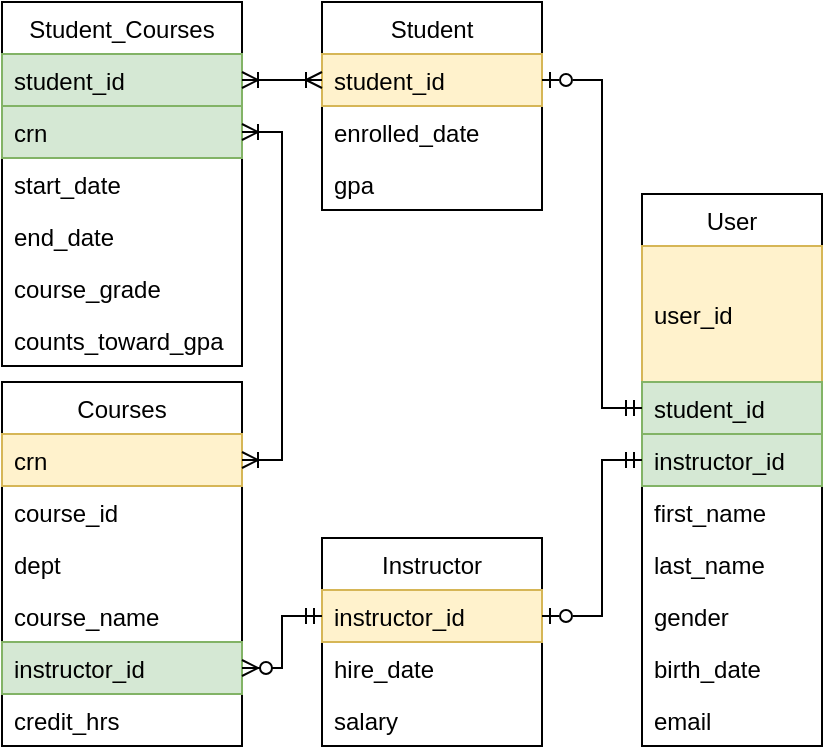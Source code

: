 <mxfile version="15.2.9" type="device"><diagram id="hwYKAndzEaqISlQAEzTK" name="Page-1"><mxGraphModel dx="941" dy="566" grid="1" gridSize="10" guides="1" tooltips="1" connect="1" arrows="1" fold="1" page="1" pageScale="1" pageWidth="850" pageHeight="1100" math="0" shadow="0"><root><mxCell id="0"/><mxCell id="1" parent="0"/><mxCell id="pupiUutSyMbLZqXeLwjT-1" value="Student" style="swimlane;fontStyle=0;childLayout=stackLayout;horizontal=1;startSize=26;fillColor=none;horizontalStack=0;resizeParent=1;resizeParentMax=0;resizeLast=0;collapsible=1;marginBottom=0;" parent="1" vertex="1"><mxGeometry x="180" y="110" width="110" height="104" as="geometry"><mxRectangle x="130" y="100" width="70" height="26" as="alternateBounds"/></mxGeometry></mxCell><mxCell id="pupiUutSyMbLZqXeLwjT-2" value="student_id" style="text;strokeColor=#d6b656;fillColor=#fff2cc;align=left;verticalAlign=top;spacingLeft=4;spacingRight=4;overflow=hidden;rotatable=0;points=[[0,0.5],[1,0.5]];portConstraint=eastwest;" parent="pupiUutSyMbLZqXeLwjT-1" vertex="1"><mxGeometry y="26" width="110" height="26" as="geometry"/></mxCell><mxCell id="3Is1yfh9Df0224IkB4M_-30" value="enrolled_date" style="text;strokeColor=none;fillColor=none;align=left;verticalAlign=top;spacingLeft=4;spacingRight=4;overflow=hidden;rotatable=0;points=[[0,0.5],[1,0.5]];portConstraint=eastwest;" vertex="1" parent="pupiUutSyMbLZqXeLwjT-1"><mxGeometry y="52" width="110" height="26" as="geometry"/></mxCell><mxCell id="pupiUutSyMbLZqXeLwjT-7" value="gpa" style="text;strokeColor=none;fillColor=none;align=left;verticalAlign=top;spacingLeft=4;spacingRight=4;overflow=hidden;rotatable=0;points=[[0,0.5],[1,0.5]];portConstraint=eastwest;" parent="pupiUutSyMbLZqXeLwjT-1" vertex="1"><mxGeometry y="78" width="110" height="26" as="geometry"/></mxCell><mxCell id="pupiUutSyMbLZqXeLwjT-9" value="Student_Courses" style="swimlane;fontStyle=0;childLayout=stackLayout;horizontal=1;startSize=26;fillColor=none;horizontalStack=0;resizeParent=1;resizeParentMax=0;resizeLast=0;collapsible=1;marginBottom=0;" parent="1" vertex="1"><mxGeometry x="20" y="110" width="120" height="182" as="geometry"/></mxCell><mxCell id="pupiUutSyMbLZqXeLwjT-18" value="student_id" style="text;strokeColor=#82b366;fillColor=#d5e8d4;align=left;verticalAlign=top;spacingLeft=4;spacingRight=4;overflow=hidden;rotatable=0;points=[[0,0.5],[1,0.5]];portConstraint=eastwest;" parent="pupiUutSyMbLZqXeLwjT-9" vertex="1"><mxGeometry y="26" width="120" height="26" as="geometry"/></mxCell><mxCell id="pupiUutSyMbLZqXeLwjT-10" value="crn" style="text;strokeColor=#82b366;fillColor=#d5e8d4;align=left;verticalAlign=top;spacingLeft=4;spacingRight=4;overflow=hidden;rotatable=0;points=[[0,0.5],[1,0.5]];portConstraint=eastwest;" parent="pupiUutSyMbLZqXeLwjT-9" vertex="1"><mxGeometry y="52" width="120" height="26" as="geometry"/></mxCell><mxCell id="pupiUutSyMbLZqXeLwjT-38" value="start_date" style="text;strokeColor=none;fillColor=none;align=left;verticalAlign=top;spacingLeft=4;spacingRight=4;overflow=hidden;rotatable=0;points=[[0,0.5],[1,0.5]];portConstraint=eastwest;" parent="pupiUutSyMbLZqXeLwjT-9" vertex="1"><mxGeometry y="78" width="120" height="26" as="geometry"/></mxCell><mxCell id="pupiUutSyMbLZqXeLwjT-37" value="end_date" style="text;strokeColor=none;fillColor=none;align=left;verticalAlign=top;spacingLeft=4;spacingRight=4;overflow=hidden;rotatable=0;points=[[0,0.5],[1,0.5]];portConstraint=eastwest;" parent="pupiUutSyMbLZqXeLwjT-9" vertex="1"><mxGeometry y="104" width="120" height="26" as="geometry"/></mxCell><mxCell id="pupiUutSyMbLZqXeLwjT-39" value="course_grade" style="text;strokeColor=none;fillColor=none;align=left;verticalAlign=top;spacingLeft=4;spacingRight=4;overflow=hidden;rotatable=0;points=[[0,0.5],[1,0.5]];portConstraint=eastwest;" parent="pupiUutSyMbLZqXeLwjT-9" vertex="1"><mxGeometry y="130" width="120" height="26" as="geometry"/></mxCell><mxCell id="pupiUutSyMbLZqXeLwjT-12" value="counts_toward_gpa" style="text;strokeColor=none;fillColor=none;align=left;verticalAlign=top;spacingLeft=4;spacingRight=4;overflow=hidden;rotatable=0;points=[[0,0.5],[1,0.5]];portConstraint=eastwest;" parent="pupiUutSyMbLZqXeLwjT-9" vertex="1"><mxGeometry y="156" width="120" height="26" as="geometry"/></mxCell><mxCell id="pupiUutSyMbLZqXeLwjT-13" value="Courses" style="swimlane;fontStyle=0;childLayout=stackLayout;horizontal=1;startSize=26;horizontalStack=0;resizeParent=1;resizeParentMax=0;resizeLast=0;collapsible=1;marginBottom=0;" parent="1" vertex="1"><mxGeometry x="20" y="300" width="120" height="182" as="geometry"/></mxCell><mxCell id="pupiUutSyMbLZqXeLwjT-14" value="crn" style="text;strokeColor=#d6b656;fillColor=#fff2cc;align=left;verticalAlign=top;spacingLeft=4;spacingRight=4;overflow=hidden;rotatable=0;points=[[0,0.5],[1,0.5]];portConstraint=eastwest;" parent="pupiUutSyMbLZqXeLwjT-13" vertex="1"><mxGeometry y="26" width="120" height="26" as="geometry"/></mxCell><mxCell id="pupiUutSyMbLZqXeLwjT-31" value="course_id" style="text;align=left;verticalAlign=top;spacingLeft=4;spacingRight=4;overflow=hidden;rotatable=0;points=[[0,0.5],[1,0.5]];portConstraint=eastwest;" parent="pupiUutSyMbLZqXeLwjT-13" vertex="1"><mxGeometry y="52" width="120" height="26" as="geometry"/></mxCell><mxCell id="pupiUutSyMbLZqXeLwjT-19" value="dept" style="text;strokeColor=none;fillColor=none;align=left;verticalAlign=top;spacingLeft=4;spacingRight=4;overflow=hidden;rotatable=0;points=[[0,0.5],[1,0.5]];portConstraint=eastwest;" parent="pupiUutSyMbLZqXeLwjT-13" vertex="1"><mxGeometry y="78" width="120" height="26" as="geometry"/></mxCell><mxCell id="pupiUutSyMbLZqXeLwjT-15" value="course_name" style="text;strokeColor=none;fillColor=none;align=left;verticalAlign=top;spacingLeft=4;spacingRight=4;overflow=hidden;rotatable=0;points=[[0,0.5],[1,0.5]];portConstraint=eastwest;" parent="pupiUutSyMbLZqXeLwjT-13" vertex="1"><mxGeometry y="104" width="120" height="26" as="geometry"/></mxCell><mxCell id="pupiUutSyMbLZqXeLwjT-34" value="instructor_id" style="text;strokeColor=#82b366;fillColor=#d5e8d4;align=left;verticalAlign=top;spacingLeft=4;spacingRight=4;overflow=hidden;rotatable=0;points=[[0,0.5],[1,0.5]];portConstraint=eastwest;" parent="pupiUutSyMbLZqXeLwjT-13" vertex="1"><mxGeometry y="130" width="120" height="26" as="geometry"/></mxCell><mxCell id="pupiUutSyMbLZqXeLwjT-21" value="credit_hrs" style="text;strokeColor=none;fillColor=none;align=left;verticalAlign=top;spacingLeft=4;spacingRight=4;overflow=hidden;rotatable=0;points=[[0,0.5],[1,0.5]];portConstraint=eastwest;" parent="pupiUutSyMbLZqXeLwjT-13" vertex="1"><mxGeometry y="156" width="120" height="26" as="geometry"/></mxCell><mxCell id="pupiUutSyMbLZqXeLwjT-22" value="" style="edgeStyle=orthogonalEdgeStyle;rounded=0;orthogonalLoop=1;jettySize=auto;html=1;entryX=0;entryY=0.5;entryDx=0;entryDy=0;startArrow=ERoneToMany;startFill=0;endArrow=ERoneToMany;endFill=0;" parent="1" source="pupiUutSyMbLZqXeLwjT-18" target="pupiUutSyMbLZqXeLwjT-2" edge="1"><mxGeometry relative="1" as="geometry"/></mxCell><mxCell id="pupiUutSyMbLZqXeLwjT-23" value="" style="edgeStyle=orthogonalEdgeStyle;rounded=0;orthogonalLoop=1;jettySize=auto;html=1;startArrow=ERoneToMany;startFill=0;endArrow=ERoneToMany;endFill=0;entryX=1;entryY=0.5;entryDx=0;entryDy=0;exitX=1;exitY=0.5;exitDx=0;exitDy=0;" parent="1" source="pupiUutSyMbLZqXeLwjT-10" target="pupiUutSyMbLZqXeLwjT-14" edge="1"><mxGeometry relative="1" as="geometry"/></mxCell><mxCell id="3Is1yfh9Df0224IkB4M_-18" value="User" style="swimlane;fontStyle=0;childLayout=stackLayout;horizontal=1;startSize=26;horizontalStack=0;resizeParent=1;resizeParentMax=0;resizeLast=0;collapsible=1;marginBottom=0;" vertex="1" parent="1"><mxGeometry x="340" y="206" width="90" height="276" as="geometry"/></mxCell><mxCell id="3Is1yfh9Df0224IkB4M_-19" value="user_id" style="text;strokeColor=#d6b656;fillColor=#fff2cc;align=left;verticalAlign=middle;spacingLeft=4;spacingRight=4;overflow=hidden;rotatable=0;points=[[0,0.5],[1,0.5]];portConstraint=eastwest;" vertex="1" parent="3Is1yfh9Df0224IkB4M_-18"><mxGeometry y="26" width="90" height="68" as="geometry"/></mxCell><mxCell id="3Is1yfh9Df0224IkB4M_-22" value="student_id" style="text;strokeColor=#82b366;fillColor=#d5e8d4;align=left;verticalAlign=top;spacingLeft=4;spacingRight=4;overflow=hidden;rotatable=0;points=[[0,0.5],[1,0.5]];portConstraint=eastwest;" vertex="1" parent="3Is1yfh9Df0224IkB4M_-18"><mxGeometry y="94" width="90" height="26" as="geometry"/></mxCell><mxCell id="3Is1yfh9Df0224IkB4M_-82" value="instructor_id" style="text;strokeColor=#82b366;fillColor=#d5e8d4;align=left;verticalAlign=top;spacingLeft=4;spacingRight=4;overflow=hidden;rotatable=0;points=[[0,0.5],[1,0.5]];portConstraint=eastwest;" vertex="1" parent="3Is1yfh9Df0224IkB4M_-18"><mxGeometry y="120" width="90" height="26" as="geometry"/></mxCell><mxCell id="3Is1yfh9Df0224IkB4M_-81" value="first_name" style="text;strokeColor=none;fillColor=none;align=left;verticalAlign=top;spacingLeft=4;spacingRight=4;overflow=hidden;rotatable=0;points=[[0,0.5],[1,0.5]];portConstraint=eastwest;" vertex="1" parent="3Is1yfh9Df0224IkB4M_-18"><mxGeometry y="146" width="90" height="26" as="geometry"/></mxCell><mxCell id="3Is1yfh9Df0224IkB4M_-23" value="last_name" style="text;strokeColor=none;fillColor=none;align=left;verticalAlign=top;spacingLeft=4;spacingRight=4;overflow=hidden;rotatable=0;points=[[0,0.5],[1,0.5]];portConstraint=eastwest;" vertex="1" parent="3Is1yfh9Df0224IkB4M_-18"><mxGeometry y="172" width="90" height="26" as="geometry"/></mxCell><mxCell id="3Is1yfh9Df0224IkB4M_-24" value="gender" style="text;strokeColor=none;fillColor=none;align=left;verticalAlign=top;spacingLeft=4;spacingRight=4;overflow=hidden;rotatable=0;points=[[0,0.5],[1,0.5]];portConstraint=eastwest;" vertex="1" parent="3Is1yfh9Df0224IkB4M_-18"><mxGeometry y="198" width="90" height="26" as="geometry"/></mxCell><mxCell id="3Is1yfh9Df0224IkB4M_-25" value="birth_date" style="text;strokeColor=none;fillColor=none;align=left;verticalAlign=top;spacingLeft=4;spacingRight=4;overflow=hidden;rotatable=0;points=[[0,0.5],[1,0.5]];portConstraint=eastwest;" vertex="1" parent="3Is1yfh9Df0224IkB4M_-18"><mxGeometry y="224" width="90" height="26" as="geometry"/></mxCell><mxCell id="3Is1yfh9Df0224IkB4M_-26" value="email" style="text;strokeColor=none;fillColor=none;align=left;verticalAlign=top;spacingLeft=4;spacingRight=4;overflow=hidden;rotatable=0;points=[[0,0.5],[1,0.5]];portConstraint=eastwest;" vertex="1" parent="3Is1yfh9Df0224IkB4M_-18"><mxGeometry y="250" width="90" height="26" as="geometry"/></mxCell><mxCell id="3Is1yfh9Df0224IkB4M_-55" style="edgeStyle=orthogonalEdgeStyle;rounded=0;orthogonalLoop=1;jettySize=auto;html=1;exitX=1;exitY=0.5;exitDx=0;exitDy=0;startArrow=ERoneToMany;startFill=0;endArrow=ERzeroToMany;endFill=0;" edge="1" parent="1" source="3Is1yfh9Df0224IkB4M_-46"><mxGeometry relative="1" as="geometry"><mxPoint x="690" y="315.059" as="targetPoint"/></mxGeometry></mxCell><mxCell id="3Is1yfh9Df0224IkB4M_-71" style="edgeStyle=orthogonalEdgeStyle;rounded=0;orthogonalLoop=1;jettySize=auto;html=1;exitX=1;exitY=0.5;exitDx=0;exitDy=0;startArrow=ERzeroToOne;startFill=0;endArrow=ERmandOne;endFill=0;entryX=0;entryY=0.5;entryDx=0;entryDy=0;" edge="1" parent="1" source="pupiUutSyMbLZqXeLwjT-2" target="3Is1yfh9Df0224IkB4M_-22"><mxGeometry relative="1" as="geometry"><mxPoint x="430" y="237" as="sourcePoint"/><mxPoint x="480" y="260" as="targetPoint"/><Array as="points"><mxPoint x="320" y="149"/><mxPoint x="320" y="313"/></Array></mxGeometry></mxCell><mxCell id="3Is1yfh9Df0224IkB4M_-75" value="Instructor" style="swimlane;fontStyle=0;childLayout=stackLayout;horizontal=1;startSize=26;fillColor=none;horizontalStack=0;resizeParent=1;resizeParentMax=0;resizeLast=0;collapsible=1;marginBottom=0;" vertex="1" parent="1"><mxGeometry x="180" y="378" width="110" height="104" as="geometry"><mxRectangle x="130" y="100" width="70" height="26" as="alternateBounds"/></mxGeometry></mxCell><mxCell id="3Is1yfh9Df0224IkB4M_-76" value="instructor_id" style="text;strokeColor=#d6b656;fillColor=#fff2cc;align=left;verticalAlign=top;spacingLeft=4;spacingRight=4;overflow=hidden;rotatable=0;points=[[0,0.5],[1,0.5]];portConstraint=eastwest;" vertex="1" parent="3Is1yfh9Df0224IkB4M_-75"><mxGeometry y="26" width="110" height="26" as="geometry"/></mxCell><mxCell id="3Is1yfh9Df0224IkB4M_-77" value="hire_date" style="text;strokeColor=none;fillColor=none;align=left;verticalAlign=top;spacingLeft=4;spacingRight=4;overflow=hidden;rotatable=0;points=[[0,0.5],[1,0.5]];portConstraint=eastwest;" vertex="1" parent="3Is1yfh9Df0224IkB4M_-75"><mxGeometry y="52" width="110" height="26" as="geometry"/></mxCell><mxCell id="3Is1yfh9Df0224IkB4M_-79" value="salary" style="text;strokeColor=none;fillColor=none;align=left;verticalAlign=top;spacingLeft=4;spacingRight=4;overflow=hidden;rotatable=0;points=[[0,0.5],[1,0.5]];portConstraint=eastwest;" vertex="1" parent="3Is1yfh9Df0224IkB4M_-75"><mxGeometry y="78" width="110" height="26" as="geometry"/></mxCell><mxCell id="3Is1yfh9Df0224IkB4M_-84" style="edgeStyle=orthogonalEdgeStyle;rounded=0;orthogonalLoop=1;jettySize=auto;html=1;exitX=1;exitY=0.5;exitDx=0;exitDy=0;startArrow=ERzeroToOne;startFill=0;endArrow=ERmandOne;endFill=0;" edge="1" parent="1" source="3Is1yfh9Df0224IkB4M_-76" target="3Is1yfh9Df0224IkB4M_-82"><mxGeometry relative="1" as="geometry"><Array as="points"><mxPoint x="320" y="417"/><mxPoint x="320" y="339"/></Array></mxGeometry></mxCell><mxCell id="3Is1yfh9Df0224IkB4M_-87" style="edgeStyle=orthogonalEdgeStyle;rounded=0;orthogonalLoop=1;jettySize=auto;html=1;exitX=1;exitY=0.5;exitDx=0;exitDy=0;startArrow=ERzeroToMany;startFill=1;endArrow=ERmandOne;endFill=0;" edge="1" parent="1" source="pupiUutSyMbLZqXeLwjT-34" target="3Is1yfh9Df0224IkB4M_-76"><mxGeometry relative="1" as="geometry"/></mxCell></root></mxGraphModel></diagram></mxfile>